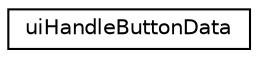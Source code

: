 digraph G
{
  edge [fontname="Helvetica",fontsize="10",labelfontname="Helvetica",labelfontsize="10"];
  node [fontname="Helvetica",fontsize="10",shape=record];
  rankdir=LR;
  Node1 [label="uiHandleButtonData",height=0.2,width=0.4,color="black", fillcolor="white", style="filled",URL="$d1/d8b/structuiHandleButtonData.html"];
}
